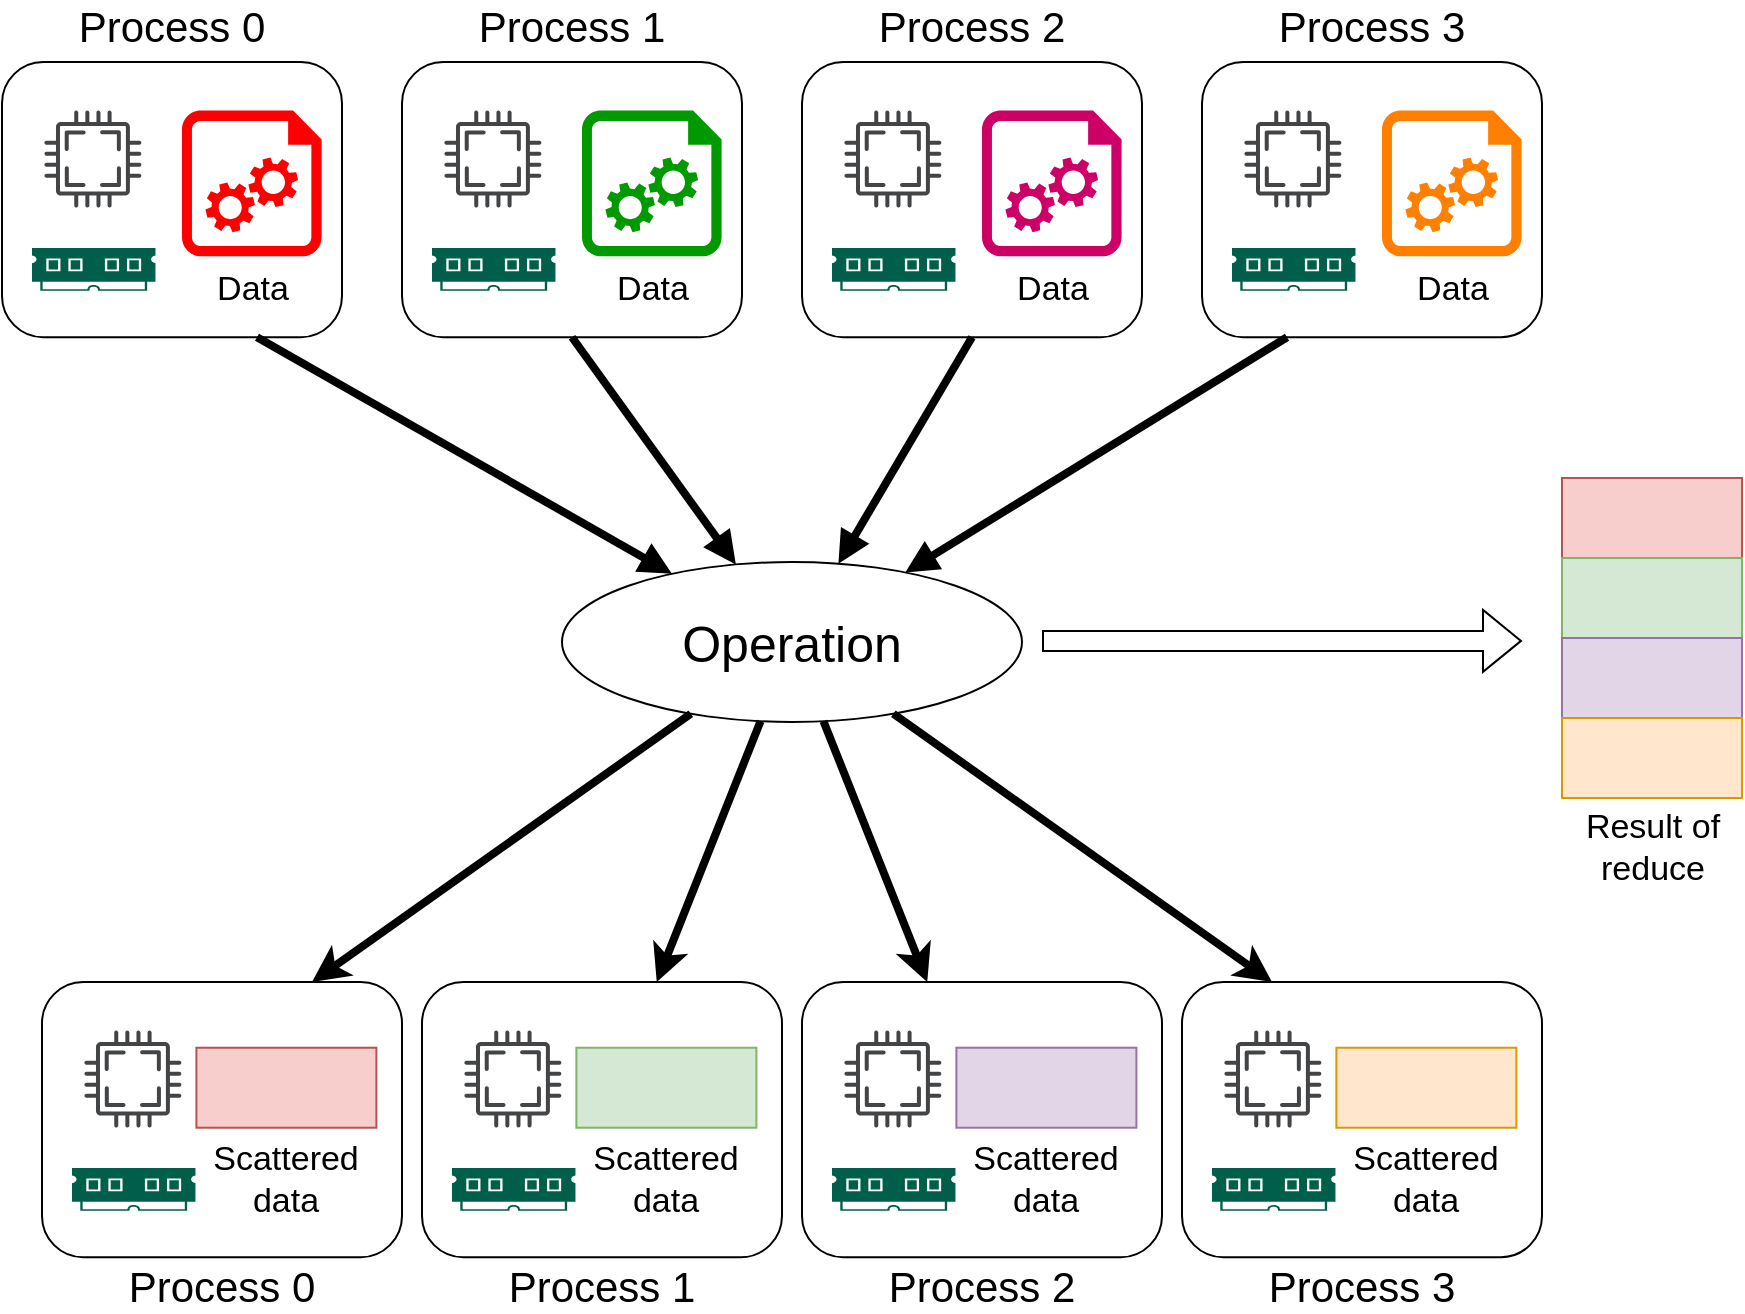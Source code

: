 <mxfile version="20.2.7" type="device"><diagram id="4EKfJ1_Pcc-UBygoxyoV" name="Page-1"><mxGraphModel dx="1153" dy="566" grid="1" gridSize="10" guides="1" tooltips="1" connect="1" arrows="1" fold="1" page="1" pageScale="1" pageWidth="1169" pageHeight="827" math="0" shadow="0"><root><mxCell id="0"/><mxCell id="1" parent="0"/><mxCell id="7dsdNU6RddQbDXdE-CbN-13" value="" style="group" parent="1" vertex="1" connectable="0"><mxGeometry x="150" y="20.001" width="170" height="167.619" as="geometry"/></mxCell><mxCell id="7dsdNU6RddQbDXdE-CbN-8" value="&lt;div&gt;Process 0&lt;br&gt;&lt;/div&gt;" style="text;html=1;strokeColor=none;fillColor=none;align=center;verticalAlign=middle;whiteSpace=wrap;rounded=0;fontSize=21;container=0;" parent="7dsdNU6RddQbDXdE-CbN-13" vertex="1"><mxGeometry x="2.8" width="164.4" height="24.29" as="geometry"/></mxCell><mxCell id="7dsdNU6RddQbDXdE-CbN-9" value="" style="rounded=1;whiteSpace=wrap;html=1;container=0;" parent="7dsdNU6RddQbDXdE-CbN-13" vertex="1"><mxGeometry y="30" width="170" height="137.619" as="geometry"/></mxCell><mxCell id="7dsdNU6RddQbDXdE-CbN-10" value="" style="sketch=0;pointerEvents=1;shadow=0;dashed=0;html=1;strokeColor=none;fillColor=#005F4B;labelPosition=center;verticalLabelPosition=bottom;verticalAlign=top;align=center;outlineConnect=0;shape=mxgraph.veeam2.ram;container=0;" parent="7dsdNU6RddQbDXdE-CbN-13" vertex="1"><mxGeometry x="14.99" y="123" width="61.74" height="21.43" as="geometry"/></mxCell><mxCell id="7dsdNU6RddQbDXdE-CbN-11" value="" style="sketch=0;pointerEvents=1;shadow=0;dashed=0;html=1;strokeColor=none;fillColor=#434445;aspect=fixed;labelPosition=center;verticalLabelPosition=bottom;verticalAlign=top;align=center;outlineConnect=0;shape=mxgraph.vvd.cpu;container=0;" parent="7dsdNU6RddQbDXdE-CbN-13" vertex="1"><mxGeometry x="21.158" y="54.286" width="48.571" height="48.571" as="geometry"/></mxCell><mxCell id="7dsdNU6RddQbDXdE-CbN-12" value="Data" style="sketch=0;aspect=fixed;pointerEvents=1;shadow=0;dashed=0;html=1;strokeColor=none;labelPosition=center;verticalLabelPosition=bottom;verticalAlign=top;align=center;shape=mxgraph.azure.startup_task;fillColor=#FF0000;container=0;fontSize=17;" parent="7dsdNU6RddQbDXdE-CbN-13" vertex="1"><mxGeometry x="90" y="54.29" width="69.94" height="72.86" as="geometry"/></mxCell><mxCell id="7dsdNU6RddQbDXdE-CbN-15" value="" style="group" parent="1" vertex="1" connectable="0"><mxGeometry x="350" y="20.001" width="170" height="167.619" as="geometry"/></mxCell><mxCell id="7dsdNU6RddQbDXdE-CbN-16" value="&lt;div&gt;Process 1&lt;br&gt;&lt;/div&gt;" style="text;html=1;strokeColor=none;fillColor=none;align=center;verticalAlign=middle;whiteSpace=wrap;rounded=0;fontSize=21;container=0;" parent="7dsdNU6RddQbDXdE-CbN-15" vertex="1"><mxGeometry x="2.8" width="164.4" height="24.29" as="geometry"/></mxCell><mxCell id="7dsdNU6RddQbDXdE-CbN-17" value="" style="rounded=1;whiteSpace=wrap;html=1;container=0;" parent="7dsdNU6RddQbDXdE-CbN-15" vertex="1"><mxGeometry y="30" width="170" height="137.619" as="geometry"/></mxCell><mxCell id="7dsdNU6RddQbDXdE-CbN-18" value="" style="sketch=0;pointerEvents=1;shadow=0;dashed=0;html=1;strokeColor=none;fillColor=#005F4B;labelPosition=center;verticalLabelPosition=bottom;verticalAlign=top;align=center;outlineConnect=0;shape=mxgraph.veeam2.ram;container=0;" parent="7dsdNU6RddQbDXdE-CbN-15" vertex="1"><mxGeometry x="14.99" y="123" width="61.74" height="21.43" as="geometry"/></mxCell><mxCell id="7dsdNU6RddQbDXdE-CbN-19" value="" style="sketch=0;pointerEvents=1;shadow=0;dashed=0;html=1;strokeColor=none;fillColor=#434445;aspect=fixed;labelPosition=center;verticalLabelPosition=bottom;verticalAlign=top;align=center;outlineConnect=0;shape=mxgraph.vvd.cpu;container=0;" parent="7dsdNU6RddQbDXdE-CbN-15" vertex="1"><mxGeometry x="21.158" y="54.286" width="48.571" height="48.571" as="geometry"/></mxCell><mxCell id="7dsdNU6RddQbDXdE-CbN-41" value="Data" style="sketch=0;aspect=fixed;pointerEvents=1;shadow=0;dashed=0;html=1;strokeColor=none;labelPosition=center;verticalLabelPosition=bottom;verticalAlign=top;align=center;shape=mxgraph.azure.startup_task;fillColor=#009900;container=0;fontSize=17;" parent="7dsdNU6RddQbDXdE-CbN-15" vertex="1"><mxGeometry x="90" y="54.29" width="69.94" height="72.86" as="geometry"/></mxCell><mxCell id="7dsdNU6RddQbDXdE-CbN-21" value="" style="group" parent="1" vertex="1" connectable="0"><mxGeometry x="550" y="20.001" width="170" height="167.619" as="geometry"/></mxCell><mxCell id="7dsdNU6RddQbDXdE-CbN-22" value="&lt;div&gt;Process 2&lt;br&gt;&lt;/div&gt;" style="text;html=1;strokeColor=none;fillColor=none;align=center;verticalAlign=middle;whiteSpace=wrap;rounded=0;fontSize=21;container=0;" parent="7dsdNU6RddQbDXdE-CbN-21" vertex="1"><mxGeometry x="2.8" width="164.4" height="24.29" as="geometry"/></mxCell><mxCell id="7dsdNU6RddQbDXdE-CbN-23" value="" style="rounded=1;whiteSpace=wrap;html=1;container=0;" parent="7dsdNU6RddQbDXdE-CbN-21" vertex="1"><mxGeometry y="30" width="170" height="137.619" as="geometry"/></mxCell><mxCell id="7dsdNU6RddQbDXdE-CbN-24" value="" style="sketch=0;pointerEvents=1;shadow=0;dashed=0;html=1;strokeColor=none;fillColor=#005F4B;labelPosition=center;verticalLabelPosition=bottom;verticalAlign=top;align=center;outlineConnect=0;shape=mxgraph.veeam2.ram;container=0;" parent="7dsdNU6RddQbDXdE-CbN-21" vertex="1"><mxGeometry x="14.99" y="123" width="61.74" height="21.43" as="geometry"/></mxCell><mxCell id="7dsdNU6RddQbDXdE-CbN-25" value="" style="sketch=0;pointerEvents=1;shadow=0;dashed=0;html=1;strokeColor=none;fillColor=#434445;aspect=fixed;labelPosition=center;verticalLabelPosition=bottom;verticalAlign=top;align=center;outlineConnect=0;shape=mxgraph.vvd.cpu;container=0;" parent="7dsdNU6RddQbDXdE-CbN-21" vertex="1"><mxGeometry x="21.158" y="54.286" width="48.571" height="48.571" as="geometry"/></mxCell><mxCell id="7dsdNU6RddQbDXdE-CbN-42" value="Data" style="sketch=0;aspect=fixed;pointerEvents=1;shadow=0;dashed=0;html=1;strokeColor=none;labelPosition=center;verticalLabelPosition=bottom;verticalAlign=top;align=center;shape=mxgraph.azure.startup_task;fillColor=#CC0066;container=0;fontSize=17;" parent="7dsdNU6RddQbDXdE-CbN-21" vertex="1"><mxGeometry x="90" y="54.29" width="69.94" height="72.86" as="geometry"/></mxCell><mxCell id="7dsdNU6RddQbDXdE-CbN-27" value="" style="group" parent="1" vertex="1" connectable="0"><mxGeometry x="750" y="20.001" width="170" height="167.619" as="geometry"/></mxCell><mxCell id="7dsdNU6RddQbDXdE-CbN-28" value="&lt;div&gt;Process 3&lt;br&gt;&lt;/div&gt;" style="text;html=1;strokeColor=none;fillColor=none;align=center;verticalAlign=middle;whiteSpace=wrap;rounded=0;fontSize=21;container=0;" parent="7dsdNU6RddQbDXdE-CbN-27" vertex="1"><mxGeometry x="2.8" width="164.4" height="24.29" as="geometry"/></mxCell><mxCell id="7dsdNU6RddQbDXdE-CbN-29" value="" style="rounded=1;whiteSpace=wrap;html=1;container=0;" parent="7dsdNU6RddQbDXdE-CbN-27" vertex="1"><mxGeometry y="30" width="170" height="137.619" as="geometry"/></mxCell><mxCell id="7dsdNU6RddQbDXdE-CbN-30" value="" style="sketch=0;pointerEvents=1;shadow=0;dashed=0;html=1;strokeColor=none;fillColor=#005F4B;labelPosition=center;verticalLabelPosition=bottom;verticalAlign=top;align=center;outlineConnect=0;shape=mxgraph.veeam2.ram;container=0;" parent="7dsdNU6RddQbDXdE-CbN-27" vertex="1"><mxGeometry x="14.99" y="123" width="61.74" height="21.43" as="geometry"/></mxCell><mxCell id="7dsdNU6RddQbDXdE-CbN-31" value="" style="sketch=0;pointerEvents=1;shadow=0;dashed=0;html=1;strokeColor=none;fillColor=#434445;aspect=fixed;labelPosition=center;verticalLabelPosition=bottom;verticalAlign=top;align=center;outlineConnect=0;shape=mxgraph.vvd.cpu;container=0;" parent="7dsdNU6RddQbDXdE-CbN-27" vertex="1"><mxGeometry x="21.158" y="54.286" width="48.571" height="48.571" as="geometry"/></mxCell><mxCell id="7dsdNU6RddQbDXdE-CbN-43" value="Data" style="sketch=0;aspect=fixed;pointerEvents=1;shadow=0;dashed=0;html=1;strokeColor=none;labelPosition=center;verticalLabelPosition=bottom;verticalAlign=top;align=center;shape=mxgraph.azure.startup_task;fillColor=#FF8000;container=0;fontSize=17;" parent="7dsdNU6RddQbDXdE-CbN-27" vertex="1"><mxGeometry x="90" y="54.29" width="69.94" height="72.86" as="geometry"/></mxCell><mxCell id="O4mQnpupJNcHLOvNq9pS-4" style="rounded=0;orthogonalLoop=1;jettySize=auto;html=1;fontSize=25;startArrow=none;startFill=0;endArrow=block;endFill=1;strokeWidth=4;exitX=0.75;exitY=1;exitDx=0;exitDy=0;" parent="1" source="7dsdNU6RddQbDXdE-CbN-9" target="O4mQnpupJNcHLOvNq9pS-2" edge="1"><mxGeometry relative="1" as="geometry"/></mxCell><mxCell id="O4mQnpupJNcHLOvNq9pS-5" style="edgeStyle=none;rounded=0;orthogonalLoop=1;jettySize=auto;html=1;fontSize=25;startArrow=none;startFill=0;endArrow=block;endFill=1;strokeWidth=4;exitX=0.5;exitY=1;exitDx=0;exitDy=0;" parent="1" source="7dsdNU6RddQbDXdE-CbN-17" target="O4mQnpupJNcHLOvNq9pS-2" edge="1"><mxGeometry relative="1" as="geometry"/></mxCell><mxCell id="O4mQnpupJNcHLOvNq9pS-6" style="edgeStyle=none;rounded=0;orthogonalLoop=1;jettySize=auto;html=1;fontSize=25;startArrow=none;startFill=0;endArrow=block;endFill=1;strokeWidth=4;exitX=0.5;exitY=1;exitDx=0;exitDy=0;" parent="1" source="7dsdNU6RddQbDXdE-CbN-23" target="O4mQnpupJNcHLOvNq9pS-2" edge="1"><mxGeometry relative="1" as="geometry"/></mxCell><mxCell id="O4mQnpupJNcHLOvNq9pS-7" style="edgeStyle=none;rounded=0;orthogonalLoop=1;jettySize=auto;html=1;fontSize=25;startArrow=none;startFill=0;endArrow=block;endFill=1;strokeWidth=4;exitX=0.25;exitY=1;exitDx=0;exitDy=0;" parent="1" source="7dsdNU6RddQbDXdE-CbN-29" target="O4mQnpupJNcHLOvNq9pS-2" edge="1"><mxGeometry relative="1" as="geometry"/></mxCell><mxCell id="3tjm2lgpPLNmDAZz8zsV-8" style="rounded=0;orthogonalLoop=1;jettySize=auto;html=1;shape=flexArrow;" edge="1" parent="1"><mxGeometry relative="1" as="geometry"><mxPoint x="910" y="339.44" as="targetPoint"/><mxPoint x="670" y="339.44" as="sourcePoint"/></mxGeometry></mxCell><mxCell id="3tjm2lgpPLNmDAZz8zsV-70" style="edgeStyle=none;rounded=0;orthogonalLoop=1;jettySize=auto;html=1;fontSize=17;strokeWidth=4;entryX=0.75;entryY=0;entryDx=0;entryDy=0;" edge="1" parent="1" source="O4mQnpupJNcHLOvNq9pS-2" target="3tjm2lgpPLNmDAZz8zsV-14"><mxGeometry relative="1" as="geometry"><mxPoint x="290" y="470" as="targetPoint"/></mxGeometry></mxCell><mxCell id="3tjm2lgpPLNmDAZz8zsV-71" style="edgeStyle=none;rounded=0;orthogonalLoop=1;jettySize=auto;html=1;fontSize=17;strokeWidth=4;" edge="1" parent="1" source="O4mQnpupJNcHLOvNq9pS-2" target="3tjm2lgpPLNmDAZz8zsV-39"><mxGeometry relative="1" as="geometry"/></mxCell><mxCell id="3tjm2lgpPLNmDAZz8zsV-72" style="edgeStyle=none;rounded=0;orthogonalLoop=1;jettySize=auto;html=1;fontSize=17;strokeWidth=4;" edge="1" parent="1" source="O4mQnpupJNcHLOvNq9pS-2" target="3tjm2lgpPLNmDAZz8zsV-46"><mxGeometry relative="1" as="geometry"/></mxCell><mxCell id="3tjm2lgpPLNmDAZz8zsV-73" style="edgeStyle=none;rounded=0;orthogonalLoop=1;jettySize=auto;html=1;fontSize=17;strokeWidth=4;entryX=0.25;entryY=0;entryDx=0;entryDy=0;" edge="1" parent="1" source="O4mQnpupJNcHLOvNq9pS-2" target="3tjm2lgpPLNmDAZz8zsV-60"><mxGeometry relative="1" as="geometry"/></mxCell><mxCell id="O4mQnpupJNcHLOvNq9pS-2" value="Operation" style="ellipse;whiteSpace=wrap;html=1;fillColor=none;fontSize=25;container=0;" parent="1" vertex="1"><mxGeometry x="430" y="300" width="230" height="80" as="geometry"/></mxCell><mxCell id="3tjm2lgpPLNmDAZz8zsV-65" value="" style="group" vertex="1" connectable="0" parent="1"><mxGeometry x="930" y="258" width="90" height="200" as="geometry"/></mxCell><mxCell id="3tjm2lgpPLNmDAZz8zsV-9" value="Result of reduce" style="text;html=1;strokeColor=none;fillColor=none;align=center;verticalAlign=middle;whiteSpace=wrap;rounded=0;fontSize=17;container=0;" vertex="1" parent="3tjm2lgpPLNmDAZz8zsV-65"><mxGeometry x="2.5" y="170" width="85" height="30" as="geometry"/></mxCell><mxCell id="3tjm2lgpPLNmDAZz8zsV-3" value="" style="rounded=0;whiteSpace=wrap;html=1;fillColor=#f8cecc;strokeColor=#b85450;container=0;" vertex="1" parent="3tjm2lgpPLNmDAZz8zsV-65"><mxGeometry width="90" height="40" as="geometry"/></mxCell><mxCell id="3tjm2lgpPLNmDAZz8zsV-4" value="" style="rounded=0;whiteSpace=wrap;html=1;fillColor=#d5e8d4;strokeColor=#82b366;container=0;" vertex="1" parent="3tjm2lgpPLNmDAZz8zsV-65"><mxGeometry y="40" width="90" height="40" as="geometry"/></mxCell><mxCell id="3tjm2lgpPLNmDAZz8zsV-5" value="" style="rounded=0;whiteSpace=wrap;html=1;fillColor=#e1d5e7;strokeColor=#9673a6;container=0;" vertex="1" parent="3tjm2lgpPLNmDAZz8zsV-65"><mxGeometry y="80" width="90" height="40" as="geometry"/></mxCell><mxCell id="3tjm2lgpPLNmDAZz8zsV-6" value="" style="rounded=0;whiteSpace=wrap;html=1;fillColor=#ffe6cc;strokeColor=#d79b00;container=0;" vertex="1" parent="3tjm2lgpPLNmDAZz8zsV-65"><mxGeometry y="120" width="90" height="40" as="geometry"/></mxCell><mxCell id="3tjm2lgpPLNmDAZz8zsV-66" value="" style="group" vertex="1" connectable="0" parent="1"><mxGeometry x="740" y="510.001" width="180" height="164.29" as="geometry"/></mxCell><mxCell id="3tjm2lgpPLNmDAZz8zsV-59" value="&lt;div&gt;Process 3&lt;br&gt;&lt;/div&gt;" style="text;html=1;strokeColor=none;fillColor=none;align=center;verticalAlign=middle;whiteSpace=wrap;rounded=0;fontSize=21;container=0;" vertex="1" parent="3tjm2lgpPLNmDAZz8zsV-66"><mxGeometry x="7.8" y="140" width="164.4" height="24.29" as="geometry"/></mxCell><mxCell id="3tjm2lgpPLNmDAZz8zsV-60" value="" style="rounded=1;whiteSpace=wrap;html=1;container=0;" vertex="1" parent="3tjm2lgpPLNmDAZz8zsV-66"><mxGeometry width="180" height="137.619" as="geometry"/></mxCell><mxCell id="3tjm2lgpPLNmDAZz8zsV-61" value="" style="sketch=0;pointerEvents=1;shadow=0;dashed=0;html=1;strokeColor=none;fillColor=#005F4B;labelPosition=center;verticalLabelPosition=bottom;verticalAlign=top;align=center;outlineConnect=0;shape=mxgraph.veeam2.ram;container=0;" vertex="1" parent="3tjm2lgpPLNmDAZz8zsV-66"><mxGeometry x="14.99" y="93" width="61.74" height="21.43" as="geometry"/></mxCell><mxCell id="3tjm2lgpPLNmDAZz8zsV-62" value="" style="sketch=0;pointerEvents=1;shadow=0;dashed=0;html=1;strokeColor=none;fillColor=#434445;aspect=fixed;labelPosition=center;verticalLabelPosition=bottom;verticalAlign=top;align=center;outlineConnect=0;shape=mxgraph.vvd.cpu;container=0;" vertex="1" parent="3tjm2lgpPLNmDAZz8zsV-66"><mxGeometry x="21.158" y="24.286" width="48.571" height="48.571" as="geometry"/></mxCell><mxCell id="3tjm2lgpPLNmDAZz8zsV-63" value="" style="rounded=0;whiteSpace=wrap;html=1;fillColor=#ffe6cc;strokeColor=#d79b00;container=0;" vertex="1" parent="3tjm2lgpPLNmDAZz8zsV-66"><mxGeometry x="77.2" y="32.859" width="90" height="40" as="geometry"/></mxCell><mxCell id="3tjm2lgpPLNmDAZz8zsV-64" value="Scattered data" style="text;html=1;strokeColor=none;fillColor=none;align=center;verticalAlign=middle;whiteSpace=wrap;rounded=0;fontSize=17;container=0;" vertex="1" parent="3tjm2lgpPLNmDAZz8zsV-66"><mxGeometry x="92.2" y="84.429" width="60" height="30" as="geometry"/></mxCell><mxCell id="3tjm2lgpPLNmDAZz8zsV-67" value="" style="group" vertex="1" connectable="0" parent="1"><mxGeometry x="550" y="510.001" width="180" height="164.29" as="geometry"/></mxCell><mxCell id="3tjm2lgpPLNmDAZz8zsV-45" value="&lt;div&gt;Process 2&lt;br&gt;&lt;/div&gt;" style="text;html=1;strokeColor=none;fillColor=none;align=center;verticalAlign=middle;whiteSpace=wrap;rounded=0;fontSize=21;container=0;" vertex="1" parent="3tjm2lgpPLNmDAZz8zsV-67"><mxGeometry x="7.8" y="140" width="164.4" height="24.29" as="geometry"/></mxCell><mxCell id="3tjm2lgpPLNmDAZz8zsV-46" value="" style="rounded=1;whiteSpace=wrap;html=1;container=0;" vertex="1" parent="3tjm2lgpPLNmDAZz8zsV-67"><mxGeometry width="180" height="137.619" as="geometry"/></mxCell><mxCell id="3tjm2lgpPLNmDAZz8zsV-47" value="" style="sketch=0;pointerEvents=1;shadow=0;dashed=0;html=1;strokeColor=none;fillColor=#005F4B;labelPosition=center;verticalLabelPosition=bottom;verticalAlign=top;align=center;outlineConnect=0;shape=mxgraph.veeam2.ram;container=0;" vertex="1" parent="3tjm2lgpPLNmDAZz8zsV-67"><mxGeometry x="14.99" y="93" width="61.74" height="21.43" as="geometry"/></mxCell><mxCell id="3tjm2lgpPLNmDAZz8zsV-48" value="" style="sketch=0;pointerEvents=1;shadow=0;dashed=0;html=1;strokeColor=none;fillColor=#434445;aspect=fixed;labelPosition=center;verticalLabelPosition=bottom;verticalAlign=top;align=center;outlineConnect=0;shape=mxgraph.vvd.cpu;container=0;" vertex="1" parent="3tjm2lgpPLNmDAZz8zsV-67"><mxGeometry x="21.158" y="24.286" width="48.571" height="48.571" as="geometry"/></mxCell><mxCell id="3tjm2lgpPLNmDAZz8zsV-49" value="" style="rounded=0;whiteSpace=wrap;html=1;fillColor=#e1d5e7;strokeColor=#9673a6;container=0;" vertex="1" parent="3tjm2lgpPLNmDAZz8zsV-67"><mxGeometry x="77.2" y="32.859" width="90" height="40" as="geometry"/></mxCell><mxCell id="3tjm2lgpPLNmDAZz8zsV-50" value="Scattered data" style="text;html=1;strokeColor=none;fillColor=none;align=center;verticalAlign=middle;whiteSpace=wrap;rounded=0;fontSize=17;container=0;" vertex="1" parent="3tjm2lgpPLNmDAZz8zsV-67"><mxGeometry x="92.2" y="84.429" width="60" height="30" as="geometry"/></mxCell><mxCell id="3tjm2lgpPLNmDAZz8zsV-68" value="" style="group" vertex="1" connectable="0" parent="1"><mxGeometry x="360" y="510.001" width="180" height="164.29" as="geometry"/></mxCell><mxCell id="3tjm2lgpPLNmDAZz8zsV-38" value="&lt;div&gt;Process 1&lt;br&gt;&lt;/div&gt;" style="text;html=1;strokeColor=none;fillColor=none;align=center;verticalAlign=middle;whiteSpace=wrap;rounded=0;fontSize=21;container=0;" vertex="1" parent="3tjm2lgpPLNmDAZz8zsV-68"><mxGeometry x="7.8" y="140" width="164.4" height="24.29" as="geometry"/></mxCell><mxCell id="3tjm2lgpPLNmDAZz8zsV-39" value="" style="rounded=1;whiteSpace=wrap;html=1;container=0;" vertex="1" parent="3tjm2lgpPLNmDAZz8zsV-68"><mxGeometry width="180" height="137.619" as="geometry"/></mxCell><mxCell id="3tjm2lgpPLNmDAZz8zsV-40" value="" style="sketch=0;pointerEvents=1;shadow=0;dashed=0;html=1;strokeColor=none;fillColor=#005F4B;labelPosition=center;verticalLabelPosition=bottom;verticalAlign=top;align=center;outlineConnect=0;shape=mxgraph.veeam2.ram;container=0;" vertex="1" parent="3tjm2lgpPLNmDAZz8zsV-68"><mxGeometry x="14.99" y="93" width="61.74" height="21.43" as="geometry"/></mxCell><mxCell id="3tjm2lgpPLNmDAZz8zsV-41" value="" style="sketch=0;pointerEvents=1;shadow=0;dashed=0;html=1;strokeColor=none;fillColor=#434445;aspect=fixed;labelPosition=center;verticalLabelPosition=bottom;verticalAlign=top;align=center;outlineConnect=0;shape=mxgraph.vvd.cpu;container=0;" vertex="1" parent="3tjm2lgpPLNmDAZz8zsV-68"><mxGeometry x="21.158" y="24.286" width="48.571" height="48.571" as="geometry"/></mxCell><mxCell id="3tjm2lgpPLNmDAZz8zsV-42" value="" style="rounded=0;whiteSpace=wrap;html=1;fillColor=#d5e8d4;strokeColor=#82b366;container=0;" vertex="1" parent="3tjm2lgpPLNmDAZz8zsV-68"><mxGeometry x="77.2" y="32.859" width="90" height="40" as="geometry"/></mxCell><mxCell id="3tjm2lgpPLNmDAZz8zsV-43" value="Scattered data" style="text;html=1;strokeColor=none;fillColor=none;align=center;verticalAlign=middle;whiteSpace=wrap;rounded=0;fontSize=17;container=0;" vertex="1" parent="3tjm2lgpPLNmDAZz8zsV-68"><mxGeometry x="92.2" y="84.429" width="60" height="30" as="geometry"/></mxCell><mxCell id="3tjm2lgpPLNmDAZz8zsV-69" value="" style="group" vertex="1" connectable="0" parent="1"><mxGeometry x="170" y="510.001" width="180" height="164.29" as="geometry"/></mxCell><mxCell id="3tjm2lgpPLNmDAZz8zsV-13" value="&lt;div&gt;Process 0&lt;br&gt;&lt;/div&gt;" style="text;html=1;strokeColor=none;fillColor=none;align=center;verticalAlign=middle;whiteSpace=wrap;rounded=0;fontSize=21;container=0;" vertex="1" parent="3tjm2lgpPLNmDAZz8zsV-69"><mxGeometry x="7.8" y="140" width="164.4" height="24.29" as="geometry"/></mxCell><mxCell id="3tjm2lgpPLNmDAZz8zsV-14" value="" style="rounded=1;whiteSpace=wrap;html=1;container=0;" vertex="1" parent="3tjm2lgpPLNmDAZz8zsV-69"><mxGeometry width="180" height="137.619" as="geometry"/></mxCell><mxCell id="3tjm2lgpPLNmDAZz8zsV-15" value="" style="sketch=0;pointerEvents=1;shadow=0;dashed=0;html=1;strokeColor=none;fillColor=#005F4B;labelPosition=center;verticalLabelPosition=bottom;verticalAlign=top;align=center;outlineConnect=0;shape=mxgraph.veeam2.ram;container=0;" vertex="1" parent="3tjm2lgpPLNmDAZz8zsV-69"><mxGeometry x="14.99" y="93" width="61.74" height="21.43" as="geometry"/></mxCell><mxCell id="3tjm2lgpPLNmDAZz8zsV-16" value="" style="sketch=0;pointerEvents=1;shadow=0;dashed=0;html=1;strokeColor=none;fillColor=#434445;aspect=fixed;labelPosition=center;verticalLabelPosition=bottom;verticalAlign=top;align=center;outlineConnect=0;shape=mxgraph.vvd.cpu;container=0;" vertex="1" parent="3tjm2lgpPLNmDAZz8zsV-69"><mxGeometry x="21.158" y="24.286" width="48.571" height="48.571" as="geometry"/></mxCell><mxCell id="3tjm2lgpPLNmDAZz8zsV-19" value="" style="rounded=0;whiteSpace=wrap;html=1;fillColor=#f8cecc;strokeColor=#b85450;container=0;" vertex="1" parent="3tjm2lgpPLNmDAZz8zsV-69"><mxGeometry x="77.2" y="32.859" width="90" height="40" as="geometry"/></mxCell><mxCell id="3tjm2lgpPLNmDAZz8zsV-28" value="Scattered data" style="text;html=1;strokeColor=none;fillColor=none;align=center;verticalAlign=middle;whiteSpace=wrap;rounded=0;fontSize=17;container=0;" vertex="1" parent="3tjm2lgpPLNmDAZz8zsV-69"><mxGeometry x="92.2" y="84.429" width="60" height="30" as="geometry"/></mxCell></root></mxGraphModel></diagram></mxfile>